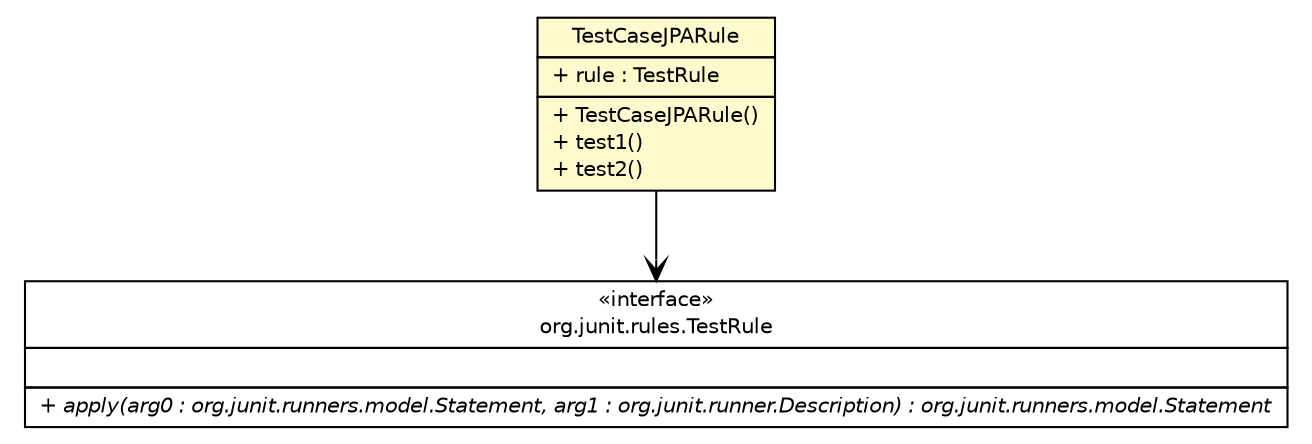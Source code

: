 #!/usr/local/bin/dot
#
# Class diagram 
# Generated by UMLGraph version R5_6-24-gf6e263 (http://www.umlgraph.org/)
#

digraph G {
	edge [fontname="Helvetica",fontsize=10,labelfontname="Helvetica",labelfontsize=10];
	node [fontname="Helvetica",fontsize=10,shape=plaintext];
	nodesep=0.25;
	ranksep=0.5;
	// com.edugility.liquiunit.TestCaseJPARule
	c31 [label=<<table title="com.edugility.liquiunit.TestCaseJPARule" border="0" cellborder="1" cellspacing="0" cellpadding="2" port="p" bgcolor="lemonChiffon" href="./TestCaseJPARule.html">
		<tr><td><table border="0" cellspacing="0" cellpadding="1">
<tr><td align="center" balign="center"> TestCaseJPARule </td></tr>
		</table></td></tr>
		<tr><td><table border="0" cellspacing="0" cellpadding="1">
<tr><td align="left" balign="left"> + rule : TestRule </td></tr>
		</table></td></tr>
		<tr><td><table border="0" cellspacing="0" cellpadding="1">
<tr><td align="left" balign="left"> + TestCaseJPARule() </td></tr>
<tr><td align="left" balign="left"> + test1() </td></tr>
<tr><td align="left" balign="left"> + test2() </td></tr>
		</table></td></tr>
		</table>>, URL="./TestCaseJPARule.html", fontname="Helvetica", fontcolor="black", fontsize=10.0];
	// com.edugility.liquiunit.TestCaseJPARule NAVASSOC org.junit.rules.TestRule
	c31:p -> c35:p [taillabel="", label="", headlabel="", fontname="Helvetica", fontcolor="black", fontsize=10.0, color="black", arrowhead=open];
	// org.junit.rules.TestRule
	c35 [label=<<table title="org.junit.rules.TestRule" border="0" cellborder="1" cellspacing="0" cellpadding="2" port="p" href="http://junit.org/apidocs/org/junit/rules/TestRule.html">
		<tr><td><table border="0" cellspacing="0" cellpadding="1">
<tr><td align="center" balign="center"> &#171;interface&#187; </td></tr>
<tr><td align="center" balign="center"> org.junit.rules.TestRule </td></tr>
		</table></td></tr>
		<tr><td><table border="0" cellspacing="0" cellpadding="1">
<tr><td align="left" balign="left">  </td></tr>
		</table></td></tr>
		<tr><td><table border="0" cellspacing="0" cellpadding="1">
<tr><td align="left" balign="left"><font face="Helvetica-Oblique" point-size="10.0"> + apply(arg0 : org.junit.runners.model.Statement, arg1 : org.junit.runner.Description) : org.junit.runners.model.Statement </font></td></tr>
		</table></td></tr>
		</table>>, URL="http://junit.org/apidocs/org/junit/rules/TestRule.html", fontname="Helvetica", fontcolor="black", fontsize=10.0];
}

